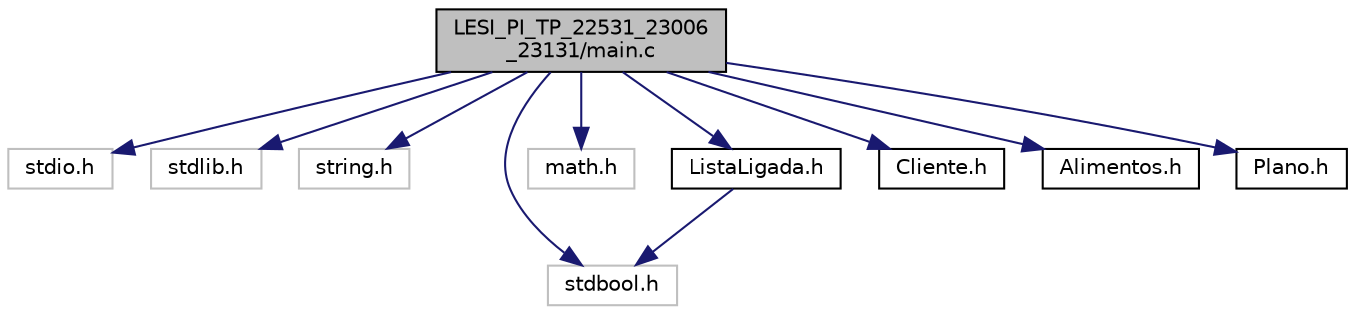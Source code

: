 digraph "LESI_PI_TP_22531_23006_23131/main.c"
{
 // LATEX_PDF_SIZE
  edge [fontname="Helvetica",fontsize="10",labelfontname="Helvetica",labelfontsize="10"];
  node [fontname="Helvetica",fontsize="10",shape=record];
  Node1 [label="LESI_PI_TP_22531_23006\l_23131/main.c",height=0.2,width=0.4,color="black", fillcolor="grey75", style="filled", fontcolor="black",tooltip=" "];
  Node1 -> Node2 [color="midnightblue",fontsize="10",style="solid"];
  Node2 [label="stdio.h",height=0.2,width=0.4,color="grey75", fillcolor="white", style="filled",tooltip=" "];
  Node1 -> Node3 [color="midnightblue",fontsize="10",style="solid"];
  Node3 [label="stdlib.h",height=0.2,width=0.4,color="grey75", fillcolor="white", style="filled",tooltip=" "];
  Node1 -> Node4 [color="midnightblue",fontsize="10",style="solid"];
  Node4 [label="string.h",height=0.2,width=0.4,color="grey75", fillcolor="white", style="filled",tooltip=" "];
  Node1 -> Node5 [color="midnightblue",fontsize="10",style="solid"];
  Node5 [label="stdbool.h",height=0.2,width=0.4,color="grey75", fillcolor="white", style="filled",tooltip=" "];
  Node1 -> Node6 [color="midnightblue",fontsize="10",style="solid"];
  Node6 [label="math.h",height=0.2,width=0.4,color="grey75", fillcolor="white", style="filled",tooltip=" "];
  Node1 -> Node7 [color="midnightblue",fontsize="10",style="solid"];
  Node7 [label="ListaLigada.h",height=0.2,width=0.4,color="black", fillcolor="white", style="filled",URL="$ListaLigada_8h.html",tooltip=" "];
  Node7 -> Node5 [color="midnightblue",fontsize="10",style="solid"];
  Node1 -> Node8 [color="midnightblue",fontsize="10",style="solid"];
  Node8 [label="Cliente.h",height=0.2,width=0.4,color="black", fillcolor="white", style="filled",URL="$Cliente_8h.html",tooltip=" "];
  Node1 -> Node9 [color="midnightblue",fontsize="10",style="solid"];
  Node9 [label="Alimentos.h",height=0.2,width=0.4,color="black", fillcolor="white", style="filled",URL="$Alimentos_8h.html",tooltip=" "];
  Node1 -> Node10 [color="midnightblue",fontsize="10",style="solid"];
  Node10 [label="Plano.h",height=0.2,width=0.4,color="black", fillcolor="white", style="filled",URL="$Plano_8h.html",tooltip=" "];
}
